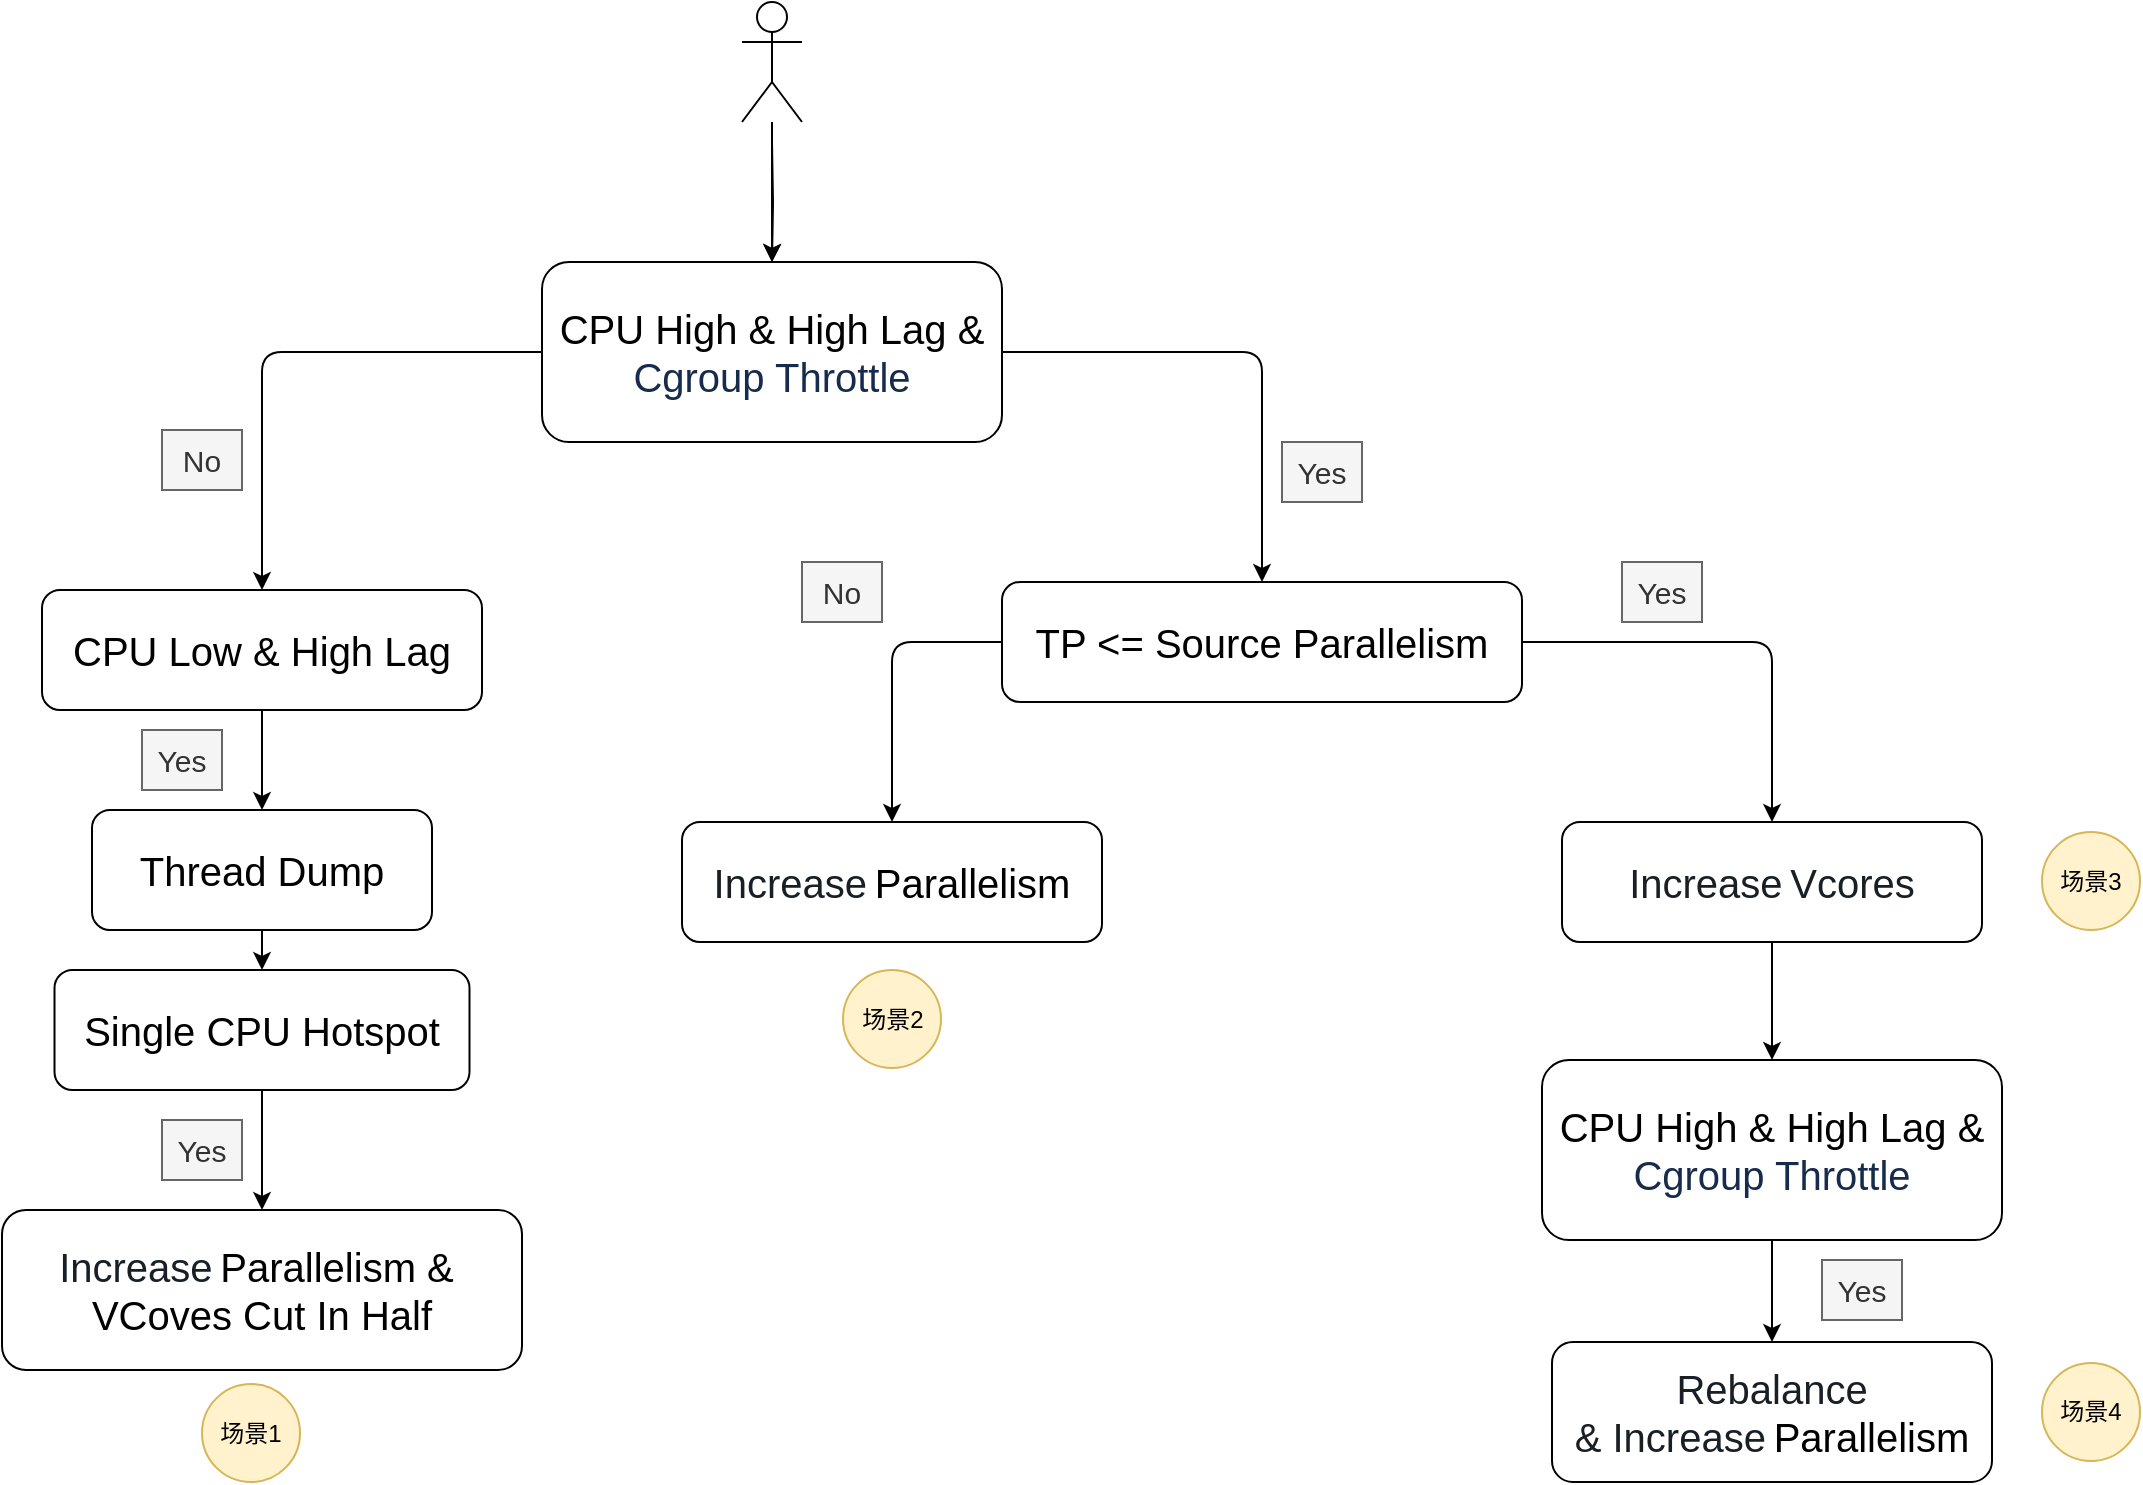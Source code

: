 <mxfile version="14.1.1" type="github">
  <diagram id="yVQXykmnmnmi0eYwBmyi" name="第 1 页">
    <mxGraphModel dx="1426" dy="771" grid="1" gridSize="10" guides="1" tooltips="1" connect="1" arrows="1" fold="1" page="1" pageScale="1" pageWidth="1920" pageHeight="1200" math="0" shadow="0">
      <root>
        <mxCell id="0" />
        <mxCell id="1" parent="0" />
        <mxCell id="-mlGXoupMx55JG4DXBJS-1" value="&lt;font&gt;&lt;span style=&quot;font-size: 20px&quot;&gt;CPU High &amp;amp; High Lag &amp;amp;&lt;/span&gt;&lt;br&gt;&lt;span style=&quot;color: rgb(23 , 43 , 77) ; background-color: rgb(255 , 255 , 255)&quot;&gt;&lt;font style=&quot;font-size: 20px&quot;&gt;Cgroup Throttle&lt;/font&gt;&lt;/span&gt;&lt;br&gt;&lt;/font&gt;" style="rounded=1;whiteSpace=wrap;html=1;" vertex="1" parent="1">
          <mxGeometry x="590" y="260" width="230" height="90" as="geometry" />
        </mxCell>
        <mxCell id="-mlGXoupMx55JG4DXBJS-2" value="&lt;font style=&quot;font-size: 20px&quot;&gt;TP &amp;lt;= Source&amp;nbsp;Parallelism&lt;/font&gt;" style="rounded=1;whiteSpace=wrap;html=1;" vertex="1" parent="1">
          <mxGeometry x="820" y="420" width="260" height="60" as="geometry" />
        </mxCell>
        <mxCell id="-mlGXoupMx55JG4DXBJS-3" value="" style="edgeStyle=segmentEdgeStyle;endArrow=classic;html=1;exitX=1;exitY=0.5;exitDx=0;exitDy=0;entryX=0.5;entryY=0;entryDx=0;entryDy=0;" edge="1" parent="1" source="-mlGXoupMx55JG4DXBJS-1" target="-mlGXoupMx55JG4DXBJS-2">
          <mxGeometry width="50" height="50" relative="1" as="geometry">
            <mxPoint x="890" y="604" as="sourcePoint" />
            <mxPoint x="940" y="554" as="targetPoint" />
          </mxGeometry>
        </mxCell>
        <mxCell id="-mlGXoupMx55JG4DXBJS-4" value="&lt;font style=&quot;font-size: 15px&quot;&gt;Yes&lt;/font&gt;" style="text;html=1;strokeColor=#666666;fillColor=#f5f5f5;align=center;verticalAlign=middle;whiteSpace=wrap;rounded=0;fontColor=#333333;" vertex="1" parent="1">
          <mxGeometry x="960" y="350" width="40" height="30" as="geometry" />
        </mxCell>
        <mxCell id="-mlGXoupMx55JG4DXBJS-6" value="&lt;span style=&quot;color: rgb(24 , 32 , 38) ; background-color: rgb(255 , 255 , 255)&quot;&gt;&lt;font style=&quot;font-size: 20px&quot;&gt;Increase&lt;/font&gt;&lt;font style=&quot;font-size: 14px&quot;&gt;&amp;nbsp;&lt;/font&gt;&lt;font style=&quot;font-size: 20px&quot;&gt;Vcores&lt;/font&gt;&lt;/span&gt;" style="rounded=1;whiteSpace=wrap;html=1;" vertex="1" parent="1">
          <mxGeometry x="1100" y="540" width="210" height="60" as="geometry" />
        </mxCell>
        <mxCell id="-mlGXoupMx55JG4DXBJS-7" value="" style="edgeStyle=segmentEdgeStyle;endArrow=classic;html=1;exitX=1;exitY=0.5;exitDx=0;exitDy=0;" edge="1" parent="1" source="-mlGXoupMx55JG4DXBJS-2" target="-mlGXoupMx55JG4DXBJS-6">
          <mxGeometry width="50" height="50" relative="1" as="geometry">
            <mxPoint x="1140" y="360" as="sourcePoint" />
            <mxPoint x="1240" y="470" as="targetPoint" />
          </mxGeometry>
        </mxCell>
        <mxCell id="-mlGXoupMx55JG4DXBJS-8" value="&lt;font style=&quot;font-size: 15px&quot;&gt;Yes&lt;/font&gt;" style="text;html=1;strokeColor=#666666;fillColor=#f5f5f5;align=center;verticalAlign=middle;whiteSpace=wrap;rounded=0;fontColor=#333333;" vertex="1" parent="1">
          <mxGeometry x="1130" y="410" width="40" height="30" as="geometry" />
        </mxCell>
        <mxCell id="-mlGXoupMx55JG4DXBJS-10" value="&lt;font style=&quot;font-size: 20px&quot;&gt;CPU Low &amp;amp; High Lag&lt;/font&gt;" style="rounded=1;whiteSpace=wrap;html=1;" vertex="1" parent="1">
          <mxGeometry x="340" y="424" width="220" height="60" as="geometry" />
        </mxCell>
        <mxCell id="-mlGXoupMx55JG4DXBJS-11" value="" style="edgeStyle=segmentEdgeStyle;endArrow=classic;html=1;exitX=0;exitY=0.5;exitDx=0;exitDy=0;" edge="1" parent="1" source="-mlGXoupMx55JG4DXBJS-1" target="-mlGXoupMx55JG4DXBJS-10">
          <mxGeometry width="50" height="50" relative="1" as="geometry">
            <mxPoint x="770" y="324" as="sourcePoint" />
            <mxPoint x="870" y="434" as="targetPoint" />
          </mxGeometry>
        </mxCell>
        <mxCell id="-mlGXoupMx55JG4DXBJS-12" value="&lt;font style=&quot;font-size: 15px&quot;&gt;No&lt;/font&gt;" style="text;html=1;strokeColor=#666666;fillColor=#f5f5f5;align=center;verticalAlign=middle;whiteSpace=wrap;rounded=0;fontColor=#333333;" vertex="1" parent="1">
          <mxGeometry x="400" y="344" width="40" height="30" as="geometry" />
        </mxCell>
        <mxCell id="-mlGXoupMx55JG4DXBJS-13" value="&lt;span style=&quot;font-size: 20px&quot;&gt;Thread Dump&lt;/span&gt;" style="rounded=1;whiteSpace=wrap;html=1;" vertex="1" parent="1">
          <mxGeometry x="365" y="534" width="170" height="60" as="geometry" />
        </mxCell>
        <mxCell id="-mlGXoupMx55JG4DXBJS-14" value="" style="endArrow=classic;html=1;" edge="1" parent="1" source="-mlGXoupMx55JG4DXBJS-10" target="-mlGXoupMx55JG4DXBJS-13">
          <mxGeometry width="50" height="50" relative="1" as="geometry">
            <mxPoint x="390" y="694" as="sourcePoint" />
            <mxPoint x="440" y="644" as="targetPoint" />
          </mxGeometry>
        </mxCell>
        <mxCell id="-mlGXoupMx55JG4DXBJS-15" value="&lt;div&gt;&lt;span style=&quot;font-size: 20px&quot;&gt;Single CPU Hotspot&lt;/span&gt;&lt;/div&gt;" style="rounded=1;whiteSpace=wrap;html=1;" vertex="1" parent="1">
          <mxGeometry x="346.25" y="614" width="207.5" height="60" as="geometry" />
        </mxCell>
        <mxCell id="-mlGXoupMx55JG4DXBJS-16" value="" style="endArrow=classic;html=1;exitX=0.5;exitY=1;exitDx=0;exitDy=0;" edge="1" parent="1" source="-mlGXoupMx55JG4DXBJS-13" target="-mlGXoupMx55JG4DXBJS-15">
          <mxGeometry width="50" height="50" relative="1" as="geometry">
            <mxPoint x="500" y="604" as="sourcePoint" />
            <mxPoint x="500" y="654" as="targetPoint" />
          </mxGeometry>
        </mxCell>
        <mxCell id="-mlGXoupMx55JG4DXBJS-18" value="&lt;span style=&quot;color: rgb(24 , 32 , 38) ; background-color: rgb(255 , 255 , 255)&quot;&gt;&lt;font style=&quot;font-size: 20px&quot;&gt;Increase&lt;/font&gt;&lt;/span&gt;&lt;span style=&quot;color: rgb(24 , 32 , 38) ; font-size: 14px ; background-color: rgb(255 , 255 , 255)&quot;&gt;&amp;nbsp;&lt;/span&gt;&lt;span style=&quot;font-size: 20px&quot;&gt;Parallelism &amp;amp;&amp;nbsp;&lt;br&gt;&lt;/span&gt;&lt;font style=&quot;font-size: 20px&quot;&gt;VCoves&amp;nbsp;&lt;/font&gt;&lt;span style=&quot;font-size: 20px&quot;&gt;&lt;font style=&quot;font-size: 20px&quot;&gt;Cut In Half&lt;/font&gt;&lt;br&gt;&lt;/span&gt;" style="rounded=1;whiteSpace=wrap;html=1;" vertex="1" parent="1">
          <mxGeometry x="320" y="734" width="260" height="80" as="geometry" />
        </mxCell>
        <mxCell id="-mlGXoupMx55JG4DXBJS-19" value="" style="endArrow=classic;html=1;exitX=0.5;exitY=1;exitDx=0;exitDy=0;" edge="1" parent="1" source="-mlGXoupMx55JG4DXBJS-15" target="-mlGXoupMx55JG4DXBJS-18">
          <mxGeometry width="50" height="50" relative="1" as="geometry">
            <mxPoint x="620" y="644" as="sourcePoint" />
            <mxPoint x="620" y="694" as="targetPoint" />
          </mxGeometry>
        </mxCell>
        <mxCell id="-mlGXoupMx55JG4DXBJS-20" value="&lt;font style=&quot;font-size: 15px&quot;&gt;Yes&lt;/font&gt;" style="text;html=1;strokeColor=#666666;fillColor=#f5f5f5;align=center;verticalAlign=middle;whiteSpace=wrap;rounded=0;fontColor=#333333;" vertex="1" parent="1">
          <mxGeometry x="400" y="689" width="40" height="30" as="geometry" />
        </mxCell>
        <mxCell id="-mlGXoupMx55JG4DXBJS-21" value="&lt;font style=&quot;font-size: 15px&quot;&gt;Yes&lt;/font&gt;" style="text;html=1;strokeColor=#666666;fillColor=#f5f5f5;align=center;verticalAlign=middle;whiteSpace=wrap;rounded=0;fontColor=#333333;" vertex="1" parent="1">
          <mxGeometry x="390" y="494" width="40" height="30" as="geometry" />
        </mxCell>
        <mxCell id="-mlGXoupMx55JG4DXBJS-23" value="" style="endArrow=classic;html=1;entryX=0.5;entryY=0;entryDx=0;entryDy=0;" edge="1" parent="1" target="-mlGXoupMx55JG4DXBJS-1">
          <mxGeometry width="50" height="50" relative="1" as="geometry">
            <mxPoint x="705" y="190" as="sourcePoint" />
            <mxPoint x="820" y="110" as="targetPoint" />
          </mxGeometry>
        </mxCell>
        <mxCell id="-mlGXoupMx55JG4DXBJS-25" value="" style="edgeStyle=orthogonalEdgeStyle;rounded=0;orthogonalLoop=1;jettySize=auto;html=1;" edge="1" parent="1" target="-mlGXoupMx55JG4DXBJS-1">
          <mxGeometry relative="1" as="geometry">
            <mxPoint x="705" y="200" as="sourcePoint" />
          </mxGeometry>
        </mxCell>
        <mxCell id="-mlGXoupMx55JG4DXBJS-24" value="" style="shape=umlActor;verticalLabelPosition=bottom;verticalAlign=top;html=1;outlineConnect=0;" vertex="1" parent="1">
          <mxGeometry x="690" y="130" width="30" height="60" as="geometry" />
        </mxCell>
        <mxCell id="-mlGXoupMx55JG4DXBJS-26" value="&lt;span style=&quot;color: rgb(24 , 32 , 38) ; background-color: rgb(255 , 255 , 255)&quot;&gt;&lt;font style=&quot;font-size: 20px&quot;&gt;Increase&lt;/font&gt;&lt;font style=&quot;font-size: 14px&quot;&gt;&amp;nbsp;&lt;/font&gt;&lt;/span&gt;&lt;span style=&quot;font-size: 20px&quot;&gt;Parallelism&lt;/span&gt;" style="rounded=1;whiteSpace=wrap;html=1;" vertex="1" parent="1">
          <mxGeometry x="660" y="540" width="210" height="60" as="geometry" />
        </mxCell>
        <mxCell id="-mlGXoupMx55JG4DXBJS-27" value="" style="edgeStyle=segmentEdgeStyle;endArrow=classic;html=1;exitX=0;exitY=0.5;exitDx=0;exitDy=0;" edge="1" parent="1" source="-mlGXoupMx55JG4DXBJS-2" target="-mlGXoupMx55JG4DXBJS-26">
          <mxGeometry width="50" height="50" relative="1" as="geometry">
            <mxPoint x="960" y="650" as="sourcePoint" />
            <mxPoint x="1010" y="600" as="targetPoint" />
          </mxGeometry>
        </mxCell>
        <mxCell id="-mlGXoupMx55JG4DXBJS-28" value="&lt;font style=&quot;font-size: 15px&quot;&gt;No&lt;/font&gt;" style="text;html=1;strokeColor=#666666;fillColor=#f5f5f5;align=center;verticalAlign=middle;whiteSpace=wrap;rounded=0;fontColor=#333333;" vertex="1" parent="1">
          <mxGeometry x="720" y="410" width="40" height="30" as="geometry" />
        </mxCell>
        <mxCell id="-mlGXoupMx55JG4DXBJS-29" value="&lt;font&gt;&lt;span style=&quot;font-size: 20px&quot;&gt;CPU High &amp;amp; High Lag &amp;amp;&lt;/span&gt;&lt;br&gt;&lt;span style=&quot;color: rgb(23 , 43 , 77) ; background-color: rgb(255 , 255 , 255)&quot;&gt;&lt;font style=&quot;font-size: 20px&quot;&gt;Cgroup Throttle&lt;/font&gt;&lt;/span&gt;&lt;br&gt;&lt;/font&gt;" style="rounded=1;whiteSpace=wrap;html=1;" vertex="1" parent="1">
          <mxGeometry x="1090" y="659" width="230" height="90" as="geometry" />
        </mxCell>
        <mxCell id="-mlGXoupMx55JG4DXBJS-30" value="" style="endArrow=classic;html=1;exitX=0.5;exitY=1;exitDx=0;exitDy=0;" edge="1" parent="1" source="-mlGXoupMx55JG4DXBJS-6" target="-mlGXoupMx55JG4DXBJS-29">
          <mxGeometry width="50" height="50" relative="1" as="geometry">
            <mxPoint x="1380" y="630" as="sourcePoint" />
            <mxPoint x="1430" y="580" as="targetPoint" />
          </mxGeometry>
        </mxCell>
        <mxCell id="-mlGXoupMx55JG4DXBJS-31" value="&lt;font color=&quot;#182026&quot;&gt;&lt;span style=&quot;font-size: 20px ; background-color: rgb(255 , 255 , 255)&quot;&gt;Rebalance &amp;amp;&amp;nbsp;&lt;/span&gt;&lt;/font&gt;&lt;span style=&quot;color: rgb(24 , 32 , 38) ; background-color: rgb(255 , 255 , 255)&quot;&gt;&lt;font style=&quot;font-size: 20px&quot;&gt;Increase&lt;/font&gt;&lt;font style=&quot;font-size: 14px&quot;&gt;&amp;nbsp;&lt;/font&gt;&lt;/span&gt;&lt;span style=&quot;font-size: 20px&quot;&gt;Parallelism&lt;/span&gt;" style="rounded=1;whiteSpace=wrap;html=1;" vertex="1" parent="1">
          <mxGeometry x="1095" y="800" width="220" height="70" as="geometry" />
        </mxCell>
        <mxCell id="-mlGXoupMx55JG4DXBJS-33" value="" style="endArrow=classic;html=1;exitX=0.5;exitY=1;exitDx=0;exitDy=0;entryX=0.5;entryY=0;entryDx=0;entryDy=0;" edge="1" parent="1" source="-mlGXoupMx55JG4DXBJS-29" target="-mlGXoupMx55JG4DXBJS-31">
          <mxGeometry width="50" height="50" relative="1" as="geometry">
            <mxPoint x="1400" y="790" as="sourcePoint" />
            <mxPoint x="1450" y="740" as="targetPoint" />
          </mxGeometry>
        </mxCell>
        <mxCell id="-mlGXoupMx55JG4DXBJS-34" value="&lt;font style=&quot;font-size: 15px&quot;&gt;Yes&lt;/font&gt;" style="text;html=1;strokeColor=#666666;fillColor=#f5f5f5;align=center;verticalAlign=middle;whiteSpace=wrap;rounded=0;fontColor=#333333;" vertex="1" parent="1">
          <mxGeometry x="1230" y="759" width="40" height="30" as="geometry" />
        </mxCell>
        <mxCell id="-mlGXoupMx55JG4DXBJS-35" value="场景1" style="ellipse;whiteSpace=wrap;html=1;aspect=fixed;fillColor=#fff2cc;strokeColor=#d6b656;" vertex="1" parent="1">
          <mxGeometry x="420" y="821" width="49" height="49" as="geometry" />
        </mxCell>
        <mxCell id="-mlGXoupMx55JG4DXBJS-36" value="场景2" style="ellipse;whiteSpace=wrap;html=1;aspect=fixed;fillColor=#fff2cc;strokeColor=#d6b656;" vertex="1" parent="1">
          <mxGeometry x="740.5" y="614" width="49" height="49" as="geometry" />
        </mxCell>
        <mxCell id="-mlGXoupMx55JG4DXBJS-37" value="场景3" style="ellipse;whiteSpace=wrap;html=1;aspect=fixed;fillColor=#fff2cc;strokeColor=#d6b656;" vertex="1" parent="1">
          <mxGeometry x="1340" y="545" width="49" height="49" as="geometry" />
        </mxCell>
        <mxCell id="-mlGXoupMx55JG4DXBJS-38" value="场景4" style="ellipse;whiteSpace=wrap;html=1;aspect=fixed;fillColor=#fff2cc;strokeColor=#d6b656;" vertex="1" parent="1">
          <mxGeometry x="1340" y="810.5" width="49" height="49" as="geometry" />
        </mxCell>
      </root>
    </mxGraphModel>
  </diagram>
</mxfile>
